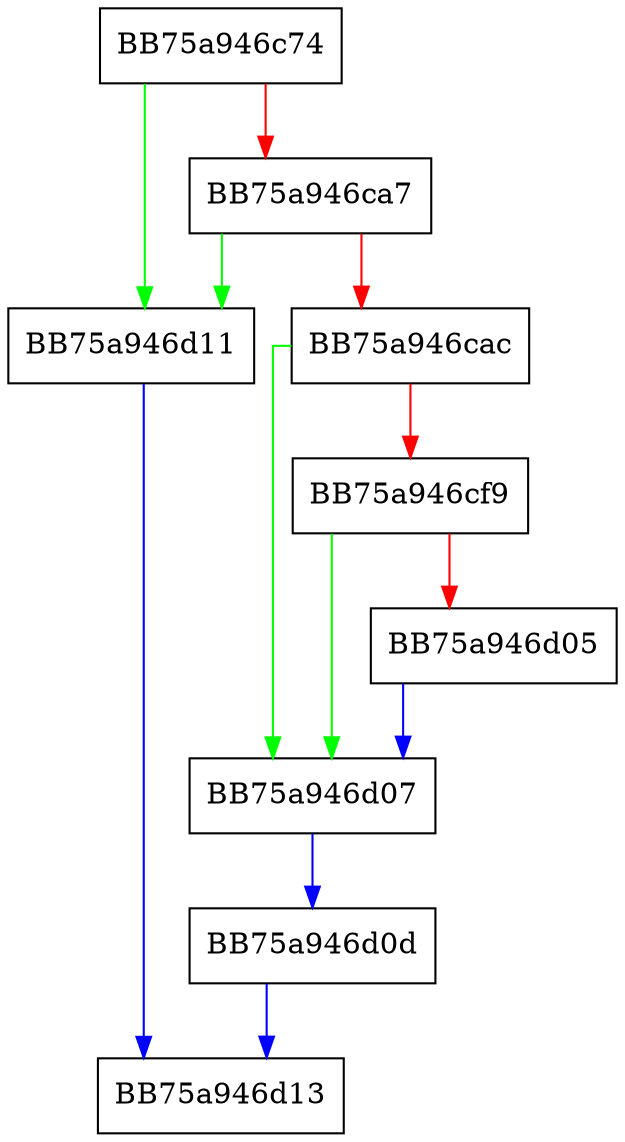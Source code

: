 digraph commit_cfi_models {
  node [shape="box"];
  graph [splines=ortho];
  BB75a946c74 -> BB75a946d11 [color="green"];
  BB75a946c74 -> BB75a946ca7 [color="red"];
  BB75a946ca7 -> BB75a946d11 [color="green"];
  BB75a946ca7 -> BB75a946cac [color="red"];
  BB75a946cac -> BB75a946d07 [color="green"];
  BB75a946cac -> BB75a946cf9 [color="red"];
  BB75a946cf9 -> BB75a946d07 [color="green"];
  BB75a946cf9 -> BB75a946d05 [color="red"];
  BB75a946d05 -> BB75a946d07 [color="blue"];
  BB75a946d07 -> BB75a946d0d [color="blue"];
  BB75a946d0d -> BB75a946d13 [color="blue"];
  BB75a946d11 -> BB75a946d13 [color="blue"];
}